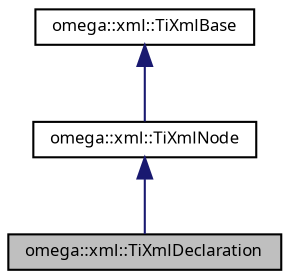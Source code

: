 digraph "omega::xml::TiXmlDeclaration"
{
  bgcolor="transparent";
  edge [fontname="FreeSans.ttf",fontsize="8",labelfontname="FreeSans.ttf",labelfontsize="8"];
  node [fontname="FreeSans.ttf",fontsize="8",shape=record];
  Node1 [label="omega::xml::TiXmlDeclaration",height=0.2,width=0.4,color="black", fillcolor="grey75", style="filled" fontcolor="black"];
  Node2 -> Node1 [dir="back",color="midnightblue",fontsize="8",style="solid",fontname="FreeSans.ttf"];
  Node2 [label="omega::xml::TiXmlNode",height=0.2,width=0.4,color="black",URL="$classomega_1_1xml_1_1_ti_xml_node.html",tooltip="The parent class for everything in the Document Object Model. "];
  Node3 -> Node2 [dir="back",color="midnightblue",fontsize="8",style="solid",fontname="FreeSans.ttf"];
  Node3 [label="omega::xml::TiXmlBase",height=0.2,width=0.4,color="black",URL="$classomega_1_1xml_1_1_ti_xml_base.html",tooltip="TiXmlBase is a base class for every class in TinyXml. "];
}
